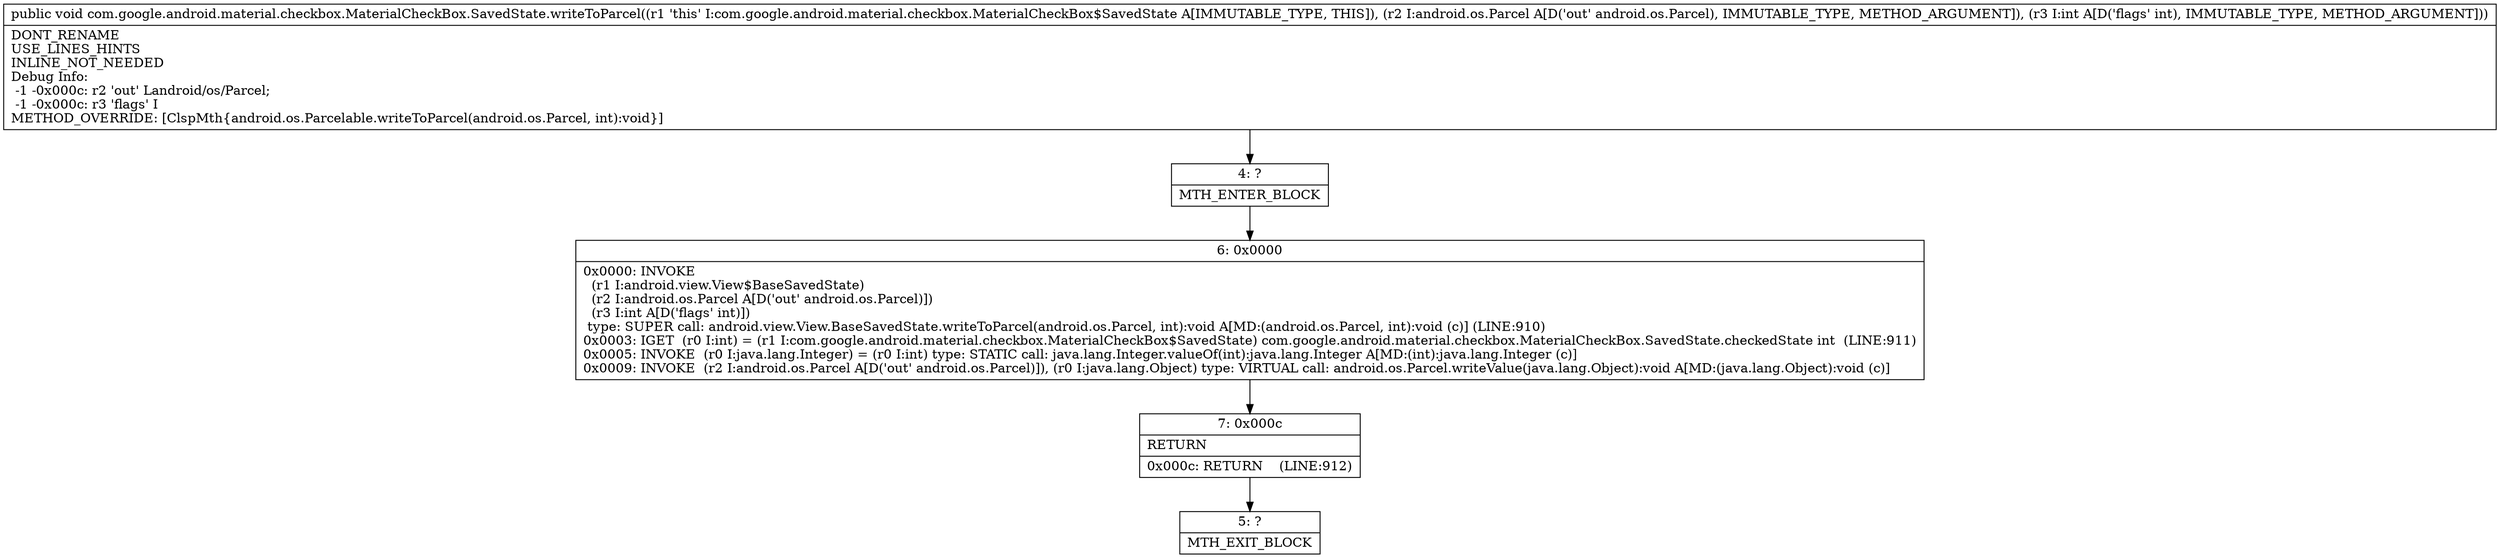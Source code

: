 digraph "CFG forcom.google.android.material.checkbox.MaterialCheckBox.SavedState.writeToParcel(Landroid\/os\/Parcel;I)V" {
Node_4 [shape=record,label="{4\:\ ?|MTH_ENTER_BLOCK\l}"];
Node_6 [shape=record,label="{6\:\ 0x0000|0x0000: INVOKE  \l  (r1 I:android.view.View$BaseSavedState)\l  (r2 I:android.os.Parcel A[D('out' android.os.Parcel)])\l  (r3 I:int A[D('flags' int)])\l type: SUPER call: android.view.View.BaseSavedState.writeToParcel(android.os.Parcel, int):void A[MD:(android.os.Parcel, int):void (c)] (LINE:910)\l0x0003: IGET  (r0 I:int) = (r1 I:com.google.android.material.checkbox.MaterialCheckBox$SavedState) com.google.android.material.checkbox.MaterialCheckBox.SavedState.checkedState int  (LINE:911)\l0x0005: INVOKE  (r0 I:java.lang.Integer) = (r0 I:int) type: STATIC call: java.lang.Integer.valueOf(int):java.lang.Integer A[MD:(int):java.lang.Integer (c)]\l0x0009: INVOKE  (r2 I:android.os.Parcel A[D('out' android.os.Parcel)]), (r0 I:java.lang.Object) type: VIRTUAL call: android.os.Parcel.writeValue(java.lang.Object):void A[MD:(java.lang.Object):void (c)]\l}"];
Node_7 [shape=record,label="{7\:\ 0x000c|RETURN\l|0x000c: RETURN    (LINE:912)\l}"];
Node_5 [shape=record,label="{5\:\ ?|MTH_EXIT_BLOCK\l}"];
MethodNode[shape=record,label="{public void com.google.android.material.checkbox.MaterialCheckBox.SavedState.writeToParcel((r1 'this' I:com.google.android.material.checkbox.MaterialCheckBox$SavedState A[IMMUTABLE_TYPE, THIS]), (r2 I:android.os.Parcel A[D('out' android.os.Parcel), IMMUTABLE_TYPE, METHOD_ARGUMENT]), (r3 I:int A[D('flags' int), IMMUTABLE_TYPE, METHOD_ARGUMENT]))  | DONT_RENAME\lUSE_LINES_HINTS\lINLINE_NOT_NEEDED\lDebug Info:\l  \-1 \-0x000c: r2 'out' Landroid\/os\/Parcel;\l  \-1 \-0x000c: r3 'flags' I\lMETHOD_OVERRIDE: [ClspMth\{android.os.Parcelable.writeToParcel(android.os.Parcel, int):void\}]\l}"];
MethodNode -> Node_4;Node_4 -> Node_6;
Node_6 -> Node_7;
Node_7 -> Node_5;
}

